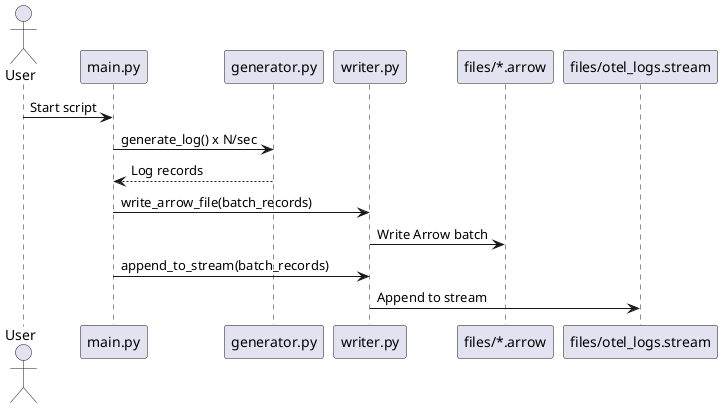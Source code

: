 @startuml LogGen_flow
actor User
participant "main.py" as Main
participant "generator.py" as Generator
participant "writer.py" as Writer
participant "files/*.arrow" as ArrowFile
participant "files/otel_logs.stream" as StreamFile

User -> Main: Start script
Main -> Generator: generate_log() x N/sec
Generator --> Main: Log records
Main -> Writer: write_arrow_file(batch_records)
Writer -> ArrowFile: Write Arrow batch
Main -> Writer: append_to_stream(batch_records)
Writer -> StreamFile: Append to stream
@enduml
